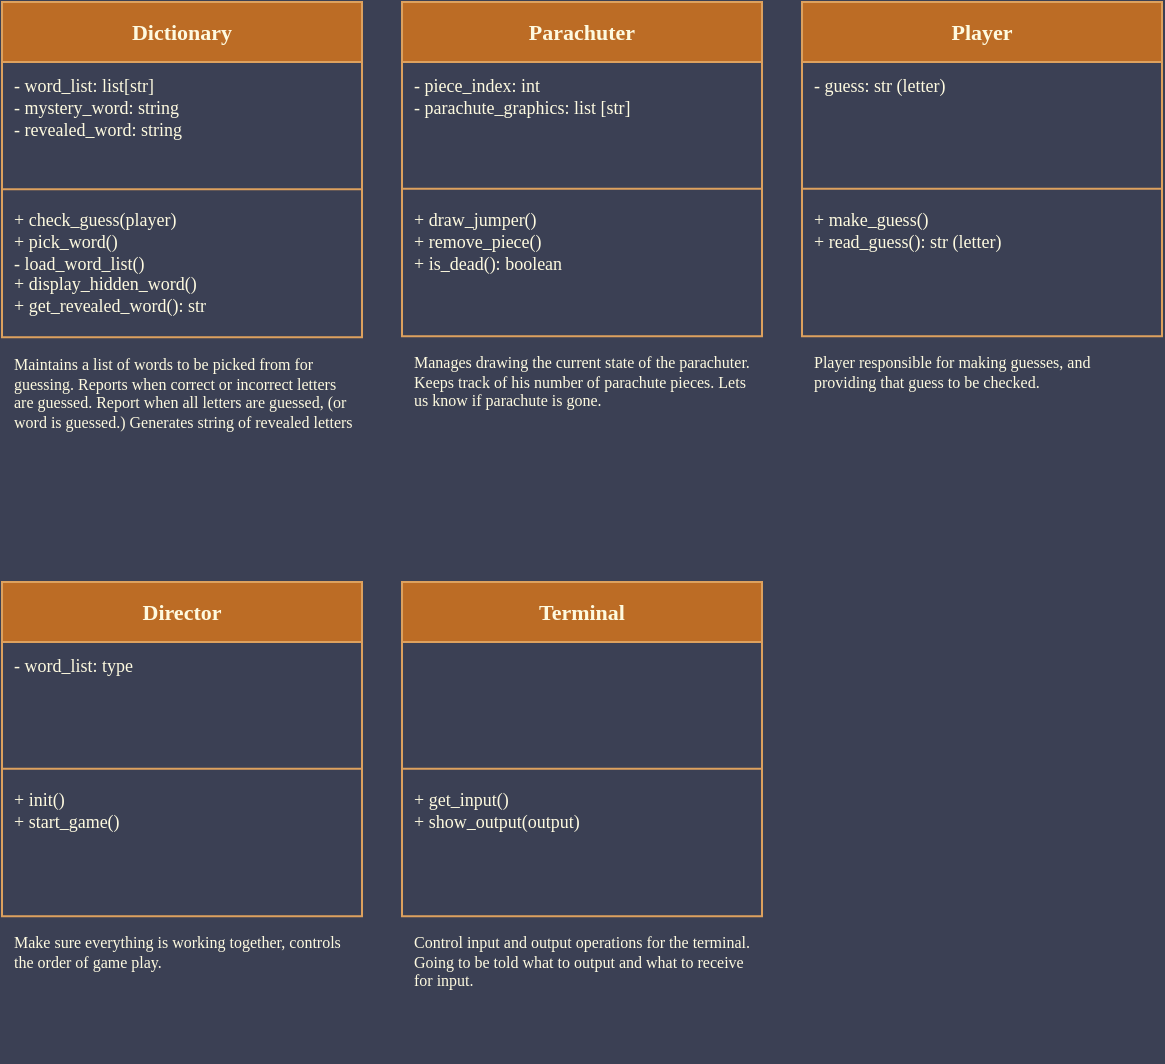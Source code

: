 <mxfile>
    <diagram id="C5RBs43oDa-KdzZeNtuy" name="Page-1">
        <mxGraphModel dx="634" dy="316" grid="1" gridSize="10" guides="1" tooltips="1" connect="1" arrows="1" fold="1" page="1" pageScale="1" pageWidth="1100" pageHeight="850" background="#3B4054" math="0" shadow="0">
            <root>
                <mxCell id="WIyWlLk6GJQsqaUBKTNV-0"/>
                <mxCell id="WIyWlLk6GJQsqaUBKTNV-1" parent="WIyWlLk6GJQsqaUBKTNV-0"/>
                <mxCell id="ljWQs0ftOi78ZdAStHtR-5" value="" style="group;fillStyle=solid;spacing=4;fontColor=#FEFAE0;" parent="WIyWlLk6GJQsqaUBKTNV-1" vertex="1" connectable="0">
                    <mxGeometry x="40" y="20" width="180" height="250" as="geometry"/>
                </mxCell>
                <mxCell id="ljWQs0ftOi78ZdAStHtR-0" value="Dictionary&lt;br&gt;" style="swimlane;fontStyle=1;align=center;verticalAlign=middle;childLayout=stackLayout;horizontal=1;startSize=30;horizontalStack=0;resizeParent=1;resizeParentMax=0;resizeLast=0;collapsible=1;marginBottom=0;labelBackgroundColor=none;fontSize=11;whiteSpace=wrap;spacing=6;html=1;textDirection=ltr;labelPosition=center;verticalLabelPosition=middle;fontFamily=Source Code Pro;fontSource=https%3A%2F%2Ffonts.googleapis.com%2Fcss%3Ffamily%3DSource%2BCode%2BPro;fillColor=#BC6C25;strokeColor=#DDA15E;fontColor=#FEFAE0;" parent="ljWQs0ftOi78ZdAStHtR-5" vertex="1">
                    <mxGeometry width="180" height="167.566" as="geometry">
                        <mxRectangle x="20" y="10" width="90" height="26" as="alternateBounds"/>
                    </mxGeometry>
                </mxCell>
                <mxCell id="ljWQs0ftOi78ZdAStHtR-1" value="&lt;div style=&quot;font-size: 9px;&quot;&gt;- word_list: list[str]&lt;/div&gt;&lt;div style=&quot;font-size: 9px;&quot;&gt;- mystery_word: string&lt;/div&gt;&lt;div style=&quot;font-size: 9px;&quot;&gt;- revealed_word: string&lt;/div&gt;" style="text;strokeColor=none;fillColor=none;align=left;verticalAlign=top;spacingLeft=4;spacingRight=4;overflow=hidden;rotatable=0;points=[[0,0.5],[1,0.5]];portConstraint=eastwest;labelBackgroundColor=none;fontSize=9;whiteSpace=wrap;html=1;fontFamily=Source Code Pro;fontSource=https%3A%2F%2Ffonts.googleapis.com%2Fcss%3Ffamily%3DSource%2BCode%2BPro;fontColor=#FEFAE0;" parent="ljWQs0ftOi78ZdAStHtR-0" vertex="1">
                    <mxGeometry y="30" width="180" height="60.185" as="geometry"/>
                </mxCell>
                <mxCell id="ljWQs0ftOi78ZdAStHtR-2" value="" style="line;strokeWidth=1;fillColor=none;align=left;verticalAlign=middle;spacingTop=-1;spacingLeft=3;spacingRight=3;rotatable=0;labelPosition=right;points=[];portConstraint=eastwest;labelBackgroundColor=none;fontSize=11;strokeColor=#DDA15E;fontColor=#FEFAE0;" parent="ljWQs0ftOi78ZdAStHtR-0" vertex="1">
                    <mxGeometry y="90.185" width="180" height="6.878" as="geometry"/>
                </mxCell>
                <mxCell id="ljWQs0ftOi78ZdAStHtR-3" value="&lt;div style=&quot;font-size: 9px&quot;&gt;+ check_guess(player)&lt;/div&gt;&lt;div style=&quot;font-size: 9px&quot;&gt;+ pick_word()&lt;/div&gt;&lt;div style=&quot;font-size: 9px&quot;&gt;- load_word_list()&lt;/div&gt;&lt;div style=&quot;font-size: 9px&quot;&gt;+ display_hidden_word()&lt;/div&gt;&lt;div style=&quot;font-size: 9px&quot;&gt;+ get_revealed_word(): str&lt;/div&gt;" style="text;strokeColor=none;fillColor=none;align=left;verticalAlign=top;spacingLeft=4;spacingRight=4;overflow=hidden;rotatable=0;points=[[0,0.5],[1,0.5]];portConstraint=eastwest;labelBackgroundColor=none;fontSize=9;whiteSpace=wrap;html=1;fontFamily=Source Code Pro;fontSource=https%3A%2F%2Ffonts.googleapis.com%2Fcss%3Ffamily%3DSource%2BCode%2BPro;fontColor=#FEFAE0;" parent="ljWQs0ftOi78ZdAStHtR-0" vertex="1">
                    <mxGeometry y="97.063" width="180" height="70.503" as="geometry"/>
                </mxCell>
                <mxCell id="ljWQs0ftOi78ZdAStHtR-4" value="&lt;div style=&quot;font-size: 8px;&quot;&gt;Maintains a list of words to be picked from for guessing. Reports when correct or incorrect letters are guessed. Report when all letters are guessed, (or word is guessed.) Generates string of revealed letters&lt;/div&gt;" style="text;html=1;align=left;verticalAlign=top;labelBackgroundColor=none;fontSize=8;whiteSpace=wrap;fontFamily=Source Code Pro;fontSource=https%3A%2F%2Ffonts.googleapis.com%2Fcss%3Ffamily%3DSource%2BCode%2BPro;strokeWidth=0.5;spacing=0;spacingLeft=6;spacingRight=6;fontColor=#FEFAE0;" parent="ljWQs0ftOi78ZdAStHtR-5" vertex="1">
                    <mxGeometry y="171.963" width="180" height="78.037" as="geometry"/>
                </mxCell>
                <mxCell id="WdZ8lccHcP2vV0HrdDDT-0" value="" style="group;fillStyle=solid;spacing=4;fontColor=#FEFAE0;" parent="WIyWlLk6GJQsqaUBKTNV-1" vertex="1" connectable="0">
                    <mxGeometry x="240" y="20" width="180" height="240" as="geometry"/>
                </mxCell>
                <mxCell id="WdZ8lccHcP2vV0HrdDDT-1" value="Parachuter" style="swimlane;fontStyle=1;align=center;verticalAlign=middle;childLayout=stackLayout;horizontal=1;startSize=30;horizontalStack=0;resizeParent=1;resizeParentMax=0;resizeLast=0;collapsible=1;marginBottom=0;labelBackgroundColor=none;fontSize=11;whiteSpace=wrap;spacing=6;html=1;textDirection=ltr;labelPosition=center;verticalLabelPosition=middle;fontFamily=Source Code Pro;fontSource=https%3A%2F%2Ffonts.googleapis.com%2Fcss%3Ffamily%3DSource%2BCode%2BPro;fillColor=#BC6C25;strokeColor=#DDA15E;fontColor=#FEFAE0;" parent="WdZ8lccHcP2vV0HrdDDT-0" vertex="1">
                    <mxGeometry width="180" height="167.143" as="geometry">
                        <mxRectangle x="20" y="10" width="90" height="26" as="alternateBounds"/>
                    </mxGeometry>
                </mxCell>
                <mxCell id="WdZ8lccHcP2vV0HrdDDT-2" value="&lt;div style=&quot;font-size: 9px;&quot;&gt;- piece_index: int&lt;/div&gt;&lt;div style=&quot;font-size: 9px;&quot;&gt;- parachute_graphics: list [str]&lt;/div&gt;" style="text;strokeColor=none;fillColor=none;align=left;verticalAlign=top;spacingLeft=4;spacingRight=4;overflow=hidden;rotatable=0;points=[[0,0.5],[1,0.5]];portConstraint=eastwest;labelBackgroundColor=none;fontSize=9;whiteSpace=wrap;html=1;fontFamily=Source Code Pro;fontSource=https%3A%2F%2Ffonts.googleapis.com%2Fcss%3Ffamily%3DSource%2BCode%2BPro;fontColor=#FEFAE0;" parent="WdZ8lccHcP2vV0HrdDDT-1" vertex="1">
                    <mxGeometry y="30" width="180" height="60" as="geometry"/>
                </mxCell>
                <mxCell id="WdZ8lccHcP2vV0HrdDDT-3" value="" style="line;strokeWidth=1;fillColor=none;align=left;verticalAlign=middle;spacingTop=-1;spacingLeft=3;spacingRight=3;rotatable=0;labelPosition=right;points=[];portConstraint=eastwest;labelBackgroundColor=none;fontSize=11;strokeColor=#DDA15E;fontColor=#FEFAE0;" parent="WdZ8lccHcP2vV0HrdDDT-1" vertex="1">
                    <mxGeometry y="90" width="180" height="6.857" as="geometry"/>
                </mxCell>
                <mxCell id="WdZ8lccHcP2vV0HrdDDT-4" value="&lt;div style=&quot;font-size: 9px;&quot;&gt;+ draw_jumper()&lt;/div&gt;&lt;div style=&quot;font-size: 9px;&quot;&gt;+ remove_piece()&lt;/div&gt;&lt;div style=&quot;font-size: 9px;&quot;&gt;+ is_dead(): boolean&lt;/div&gt;&lt;div style=&quot;font-size: 9px;&quot;&gt;&lt;br&gt;&lt;/div&gt;" style="text;strokeColor=none;fillColor=none;align=left;verticalAlign=top;spacingLeft=4;spacingRight=4;overflow=hidden;rotatable=0;points=[[0,0.5],[1,0.5]];portConstraint=eastwest;labelBackgroundColor=none;fontSize=9;whiteSpace=wrap;html=1;fontFamily=Source Code Pro;fontSource=https%3A%2F%2Ffonts.googleapis.com%2Fcss%3Ffamily%3DSource%2BCode%2BPro;fontColor=#FEFAE0;" parent="WdZ8lccHcP2vV0HrdDDT-1" vertex="1">
                    <mxGeometry y="96.857" width="180" height="70.286" as="geometry"/>
                </mxCell>
                <mxCell id="WdZ8lccHcP2vV0HrdDDT-5" value="&lt;div style=&quot;font-size: 8px;&quot;&gt;Manages drawing the current state of the parachuter. Keeps track of his number of parachute pieces. Lets us know if parachute is gone.&lt;/div&gt;" style="text;html=1;align=left;verticalAlign=top;labelBackgroundColor=none;fontSize=8;whiteSpace=wrap;fontFamily=Source Code Pro;fontSource=https%3A%2F%2Ffonts.googleapis.com%2Fcss%3Ffamily%3DSource%2BCode%2BPro;strokeWidth=0.5;spacing=0;spacingLeft=6;spacingRight=6;fontColor=#FEFAE0;" parent="WdZ8lccHcP2vV0HrdDDT-0" vertex="1">
                    <mxGeometry y="171.43" width="180" height="68.57" as="geometry"/>
                </mxCell>
                <mxCell id="WdZ8lccHcP2vV0HrdDDT-6" value="" style="group;fillStyle=solid;spacing=4;fontColor=#FEFAE0;" parent="WIyWlLk6GJQsqaUBKTNV-1" vertex="1" connectable="0">
                    <mxGeometry x="440" y="20" width="180" height="240" as="geometry"/>
                </mxCell>
                <mxCell id="WdZ8lccHcP2vV0HrdDDT-7" value="Player" style="swimlane;fontStyle=1;align=center;verticalAlign=middle;childLayout=stackLayout;horizontal=1;startSize=30;horizontalStack=0;resizeParent=1;resizeParentMax=0;resizeLast=0;collapsible=1;marginBottom=0;labelBackgroundColor=none;fontSize=11;whiteSpace=wrap;spacing=6;html=1;textDirection=ltr;labelPosition=center;verticalLabelPosition=middle;fontFamily=Source Code Pro;fontSource=https%3A%2F%2Ffonts.googleapis.com%2Fcss%3Ffamily%3DSource%2BCode%2BPro;fillColor=#BC6C25;strokeColor=#DDA15E;fontColor=#FEFAE0;" parent="WdZ8lccHcP2vV0HrdDDT-6" vertex="1">
                    <mxGeometry width="180" height="167.143" as="geometry">
                        <mxRectangle x="20" y="10" width="90" height="26" as="alternateBounds"/>
                    </mxGeometry>
                </mxCell>
                <mxCell id="WdZ8lccHcP2vV0HrdDDT-8" value="&lt;div style=&quot;font-size: 9px;&quot;&gt;- guess: str (letter)&lt;/div&gt;" style="text;strokeColor=none;fillColor=none;align=left;verticalAlign=top;spacingLeft=4;spacingRight=4;overflow=hidden;rotatable=0;points=[[0,0.5],[1,0.5]];portConstraint=eastwest;labelBackgroundColor=none;fontSize=9;whiteSpace=wrap;html=1;fontFamily=Source Code Pro;fontSource=https%3A%2F%2Ffonts.googleapis.com%2Fcss%3Ffamily%3DSource%2BCode%2BPro;fontColor=#FEFAE0;" parent="WdZ8lccHcP2vV0HrdDDT-7" vertex="1">
                    <mxGeometry y="30" width="180" height="60" as="geometry"/>
                </mxCell>
                <mxCell id="WdZ8lccHcP2vV0HrdDDT-9" value="" style="line;strokeWidth=1;fillColor=none;align=left;verticalAlign=middle;spacingTop=-1;spacingLeft=3;spacingRight=3;rotatable=0;labelPosition=right;points=[];portConstraint=eastwest;labelBackgroundColor=none;fontSize=11;strokeColor=#DDA15E;fontColor=#FEFAE0;" parent="WdZ8lccHcP2vV0HrdDDT-7" vertex="1">
                    <mxGeometry y="90" width="180" height="6.857" as="geometry"/>
                </mxCell>
                <mxCell id="WdZ8lccHcP2vV0HrdDDT-10" value="&lt;div style=&quot;font-size: 9px;&quot;&gt;+ make_guess()&lt;/div&gt;&lt;div style=&quot;font-size: 9px;&quot;&gt;+ read_guess(): str (letter)&lt;/div&gt;&lt;div style=&quot;font-size: 9px;&quot;&gt;&lt;br&gt;&lt;/div&gt;" style="text;strokeColor=none;fillColor=none;align=left;verticalAlign=top;spacingLeft=4;spacingRight=4;overflow=hidden;rotatable=0;points=[[0,0.5],[1,0.5]];portConstraint=eastwest;labelBackgroundColor=none;fontSize=9;whiteSpace=wrap;html=1;fontFamily=Source Code Pro;fontSource=https%3A%2F%2Ffonts.googleapis.com%2Fcss%3Ffamily%3DSource%2BCode%2BPro;fontColor=#FEFAE0;" parent="WdZ8lccHcP2vV0HrdDDT-7" vertex="1">
                    <mxGeometry y="96.857" width="180" height="70.286" as="geometry"/>
                </mxCell>
                <mxCell id="WdZ8lccHcP2vV0HrdDDT-11" value="&lt;div style=&quot;font-size: 8px;&quot;&gt;Player responsible for making guesses, and providing that guess to be checked.&amp;nbsp;&lt;/div&gt;" style="text;html=1;align=left;verticalAlign=top;labelBackgroundColor=none;fontSize=8;whiteSpace=wrap;fontFamily=Source Code Pro;fontSource=https%3A%2F%2Ffonts.googleapis.com%2Fcss%3Ffamily%3DSource%2BCode%2BPro;strokeWidth=0.5;spacing=0;spacingLeft=6;spacingRight=6;fontColor=#FEFAE0;" parent="WdZ8lccHcP2vV0HrdDDT-6" vertex="1">
                    <mxGeometry y="171.43" width="180" height="68.57" as="geometry"/>
                </mxCell>
                <mxCell id="WdZ8lccHcP2vV0HrdDDT-16" value="" style="group;fillStyle=solid;spacing=4;fontColor=#FEFAE0;" parent="WIyWlLk6GJQsqaUBKTNV-1" vertex="1" connectable="0">
                    <mxGeometry x="40" y="310" width="180" height="240" as="geometry"/>
                </mxCell>
                <mxCell id="WdZ8lccHcP2vV0HrdDDT-17" value="Director" style="swimlane;fontStyle=1;align=center;verticalAlign=middle;childLayout=stackLayout;horizontal=1;startSize=30;horizontalStack=0;resizeParent=1;resizeParentMax=0;resizeLast=0;collapsible=1;marginBottom=0;labelBackgroundColor=none;fontSize=11;whiteSpace=wrap;spacing=6;html=1;textDirection=ltr;labelPosition=center;verticalLabelPosition=middle;fontFamily=Source Code Pro;fontSource=https%3A%2F%2Ffonts.googleapis.com%2Fcss%3Ffamily%3DSource%2BCode%2BPro;fillColor=#BC6C25;strokeColor=#DDA15E;fontColor=#FEFAE0;" parent="WdZ8lccHcP2vV0HrdDDT-16" vertex="1">
                    <mxGeometry width="180" height="167.143" as="geometry">
                        <mxRectangle x="20" y="10" width="90" height="26" as="alternateBounds"/>
                    </mxGeometry>
                </mxCell>
                <mxCell id="WdZ8lccHcP2vV0HrdDDT-18" value="&lt;div style=&quot;font-size: 9px;&quot;&gt;- word_list: type&lt;/div&gt;" style="text;strokeColor=none;fillColor=none;align=left;verticalAlign=top;spacingLeft=4;spacingRight=4;overflow=hidden;rotatable=0;points=[[0,0.5],[1,0.5]];portConstraint=eastwest;labelBackgroundColor=none;fontSize=9;whiteSpace=wrap;html=1;fontFamily=Source Code Pro;fontSource=https%3A%2F%2Ffonts.googleapis.com%2Fcss%3Ffamily%3DSource%2BCode%2BPro;fontColor=#FEFAE0;" parent="WdZ8lccHcP2vV0HrdDDT-17" vertex="1">
                    <mxGeometry y="30" width="180" height="60" as="geometry"/>
                </mxCell>
                <mxCell id="WdZ8lccHcP2vV0HrdDDT-19" value="" style="line;strokeWidth=1;fillColor=none;align=left;verticalAlign=middle;spacingTop=-1;spacingLeft=3;spacingRight=3;rotatable=0;labelPosition=right;points=[];portConstraint=eastwest;labelBackgroundColor=none;fontSize=11;strokeColor=#DDA15E;fontColor=#FEFAE0;" parent="WdZ8lccHcP2vV0HrdDDT-17" vertex="1">
                    <mxGeometry y="90" width="180" height="6.857" as="geometry"/>
                </mxCell>
                <mxCell id="WdZ8lccHcP2vV0HrdDDT-20" value="&lt;div style=&quot;font-size: 9px;&quot;&gt;+ init()&lt;/div&gt;&lt;div style=&quot;font-size: 9px;&quot;&gt;+ start_game()&lt;/div&gt;" style="text;strokeColor=none;fillColor=none;align=left;verticalAlign=top;spacingLeft=4;spacingRight=4;overflow=hidden;rotatable=0;points=[[0,0.5],[1,0.5]];portConstraint=eastwest;labelBackgroundColor=none;fontSize=9;whiteSpace=wrap;html=1;fontFamily=Source Code Pro;fontSource=https%3A%2F%2Ffonts.googleapis.com%2Fcss%3Ffamily%3DSource%2BCode%2BPro;fontColor=#FEFAE0;" parent="WdZ8lccHcP2vV0HrdDDT-17" vertex="1">
                    <mxGeometry y="96.857" width="180" height="70.286" as="geometry"/>
                </mxCell>
                <mxCell id="WdZ8lccHcP2vV0HrdDDT-21" value="&lt;div style=&quot;font-size: 8px;&quot;&gt;Make sure everything is working together, controls the order of game play.&amp;nbsp;&lt;/div&gt;" style="text;html=1;align=left;verticalAlign=top;labelBackgroundColor=none;fontSize=8;whiteSpace=wrap;fontFamily=Source Code Pro;fontSource=https%3A%2F%2Ffonts.googleapis.com%2Fcss%3Ffamily%3DSource%2BCode%2BPro;strokeWidth=0.5;spacing=0;spacingLeft=6;spacingRight=6;fontColor=#FEFAE0;" parent="WdZ8lccHcP2vV0HrdDDT-16" vertex="1">
                    <mxGeometry y="171.43" width="180" height="68.57" as="geometry"/>
                </mxCell>
                <mxCell id="WdZ8lccHcP2vV0HrdDDT-22" value="" style="group;fillStyle=solid;spacing=4;fontColor=#FEFAE0;" parent="WIyWlLk6GJQsqaUBKTNV-1" vertex="1" connectable="0">
                    <mxGeometry x="240" y="310" width="180" height="240" as="geometry"/>
                </mxCell>
                <mxCell id="WdZ8lccHcP2vV0HrdDDT-23" value="Terminal" style="swimlane;fontStyle=1;align=center;verticalAlign=middle;childLayout=stackLayout;horizontal=1;startSize=30;horizontalStack=0;resizeParent=1;resizeParentMax=0;resizeLast=0;collapsible=1;marginBottom=0;labelBackgroundColor=none;fontSize=11;whiteSpace=wrap;spacing=6;html=1;textDirection=ltr;labelPosition=center;verticalLabelPosition=middle;fontFamily=Source Code Pro;fontSource=https%3A%2F%2Ffonts.googleapis.com%2Fcss%3Ffamily%3DSource%2BCode%2BPro;fillColor=#BC6C25;strokeColor=#DDA15E;fontColor=#FEFAE0;" parent="WdZ8lccHcP2vV0HrdDDT-22" vertex="1">
                    <mxGeometry width="180" height="167.143" as="geometry">
                        <mxRectangle x="20" y="10" width="90" height="26" as="alternateBounds"/>
                    </mxGeometry>
                </mxCell>
                <mxCell id="WdZ8lccHcP2vV0HrdDDT-24" value="&lt;div style=&quot;font-size: 9px;&quot;&gt;&lt;br&gt;&lt;/div&gt;" style="text;strokeColor=none;fillColor=none;align=left;verticalAlign=top;spacingLeft=4;spacingRight=4;overflow=hidden;rotatable=0;points=[[0,0.5],[1,0.5]];portConstraint=eastwest;labelBackgroundColor=none;fontSize=9;whiteSpace=wrap;html=1;fontFamily=Source Code Pro;fontSource=https%3A%2F%2Ffonts.googleapis.com%2Fcss%3Ffamily%3DSource%2BCode%2BPro;fontColor=#FEFAE0;" parent="WdZ8lccHcP2vV0HrdDDT-23" vertex="1">
                    <mxGeometry y="30" width="180" height="60" as="geometry"/>
                </mxCell>
                <mxCell id="WdZ8lccHcP2vV0HrdDDT-25" value="" style="line;strokeWidth=1;fillColor=none;align=left;verticalAlign=middle;spacingTop=-1;spacingLeft=3;spacingRight=3;rotatable=0;labelPosition=right;points=[];portConstraint=eastwest;labelBackgroundColor=none;fontSize=11;strokeColor=#DDA15E;fontColor=#FEFAE0;" parent="WdZ8lccHcP2vV0HrdDDT-23" vertex="1">
                    <mxGeometry y="90" width="180" height="6.857" as="geometry"/>
                </mxCell>
                <mxCell id="WdZ8lccHcP2vV0HrdDDT-26" value="&lt;div style=&quot;font-size: 9px;&quot;&gt;+ get_input()&lt;/div&gt;&lt;div style=&quot;font-size: 9px;&quot;&gt;+ show_output(output)&lt;/div&gt;&lt;div style=&quot;font-size: 9px;&quot;&gt;&lt;br&gt;&lt;/div&gt;" style="text;strokeColor=none;fillColor=none;align=left;verticalAlign=top;spacingLeft=4;spacingRight=4;overflow=hidden;rotatable=0;points=[[0,0.5],[1,0.5]];portConstraint=eastwest;labelBackgroundColor=none;fontSize=9;whiteSpace=wrap;html=1;fontFamily=Source Code Pro;fontSource=https%3A%2F%2Ffonts.googleapis.com%2Fcss%3Ffamily%3DSource%2BCode%2BPro;fontColor=#FEFAE0;" parent="WdZ8lccHcP2vV0HrdDDT-23" vertex="1">
                    <mxGeometry y="96.857" width="180" height="70.286" as="geometry"/>
                </mxCell>
                <mxCell id="WdZ8lccHcP2vV0HrdDDT-27" value="&lt;div style=&quot;font-size: 8px;&quot;&gt;Control input and output operations for the terminal. Going to be told what to output and what to receive for input.&amp;nbsp;&lt;/div&gt;" style="text;html=1;align=left;verticalAlign=top;labelBackgroundColor=none;fontSize=8;whiteSpace=wrap;fontFamily=Source Code Pro;fontSource=https%3A%2F%2Ffonts.googleapis.com%2Fcss%3Ffamily%3DSource%2BCode%2BPro;strokeWidth=0.5;spacing=0;spacingLeft=6;spacingRight=6;fontColor=#FEFAE0;" parent="WdZ8lccHcP2vV0HrdDDT-22" vertex="1">
                    <mxGeometry y="171.43" width="180" height="68.57" as="geometry"/>
                </mxCell>
            </root>
        </mxGraphModel>
    </diagram>
</mxfile>